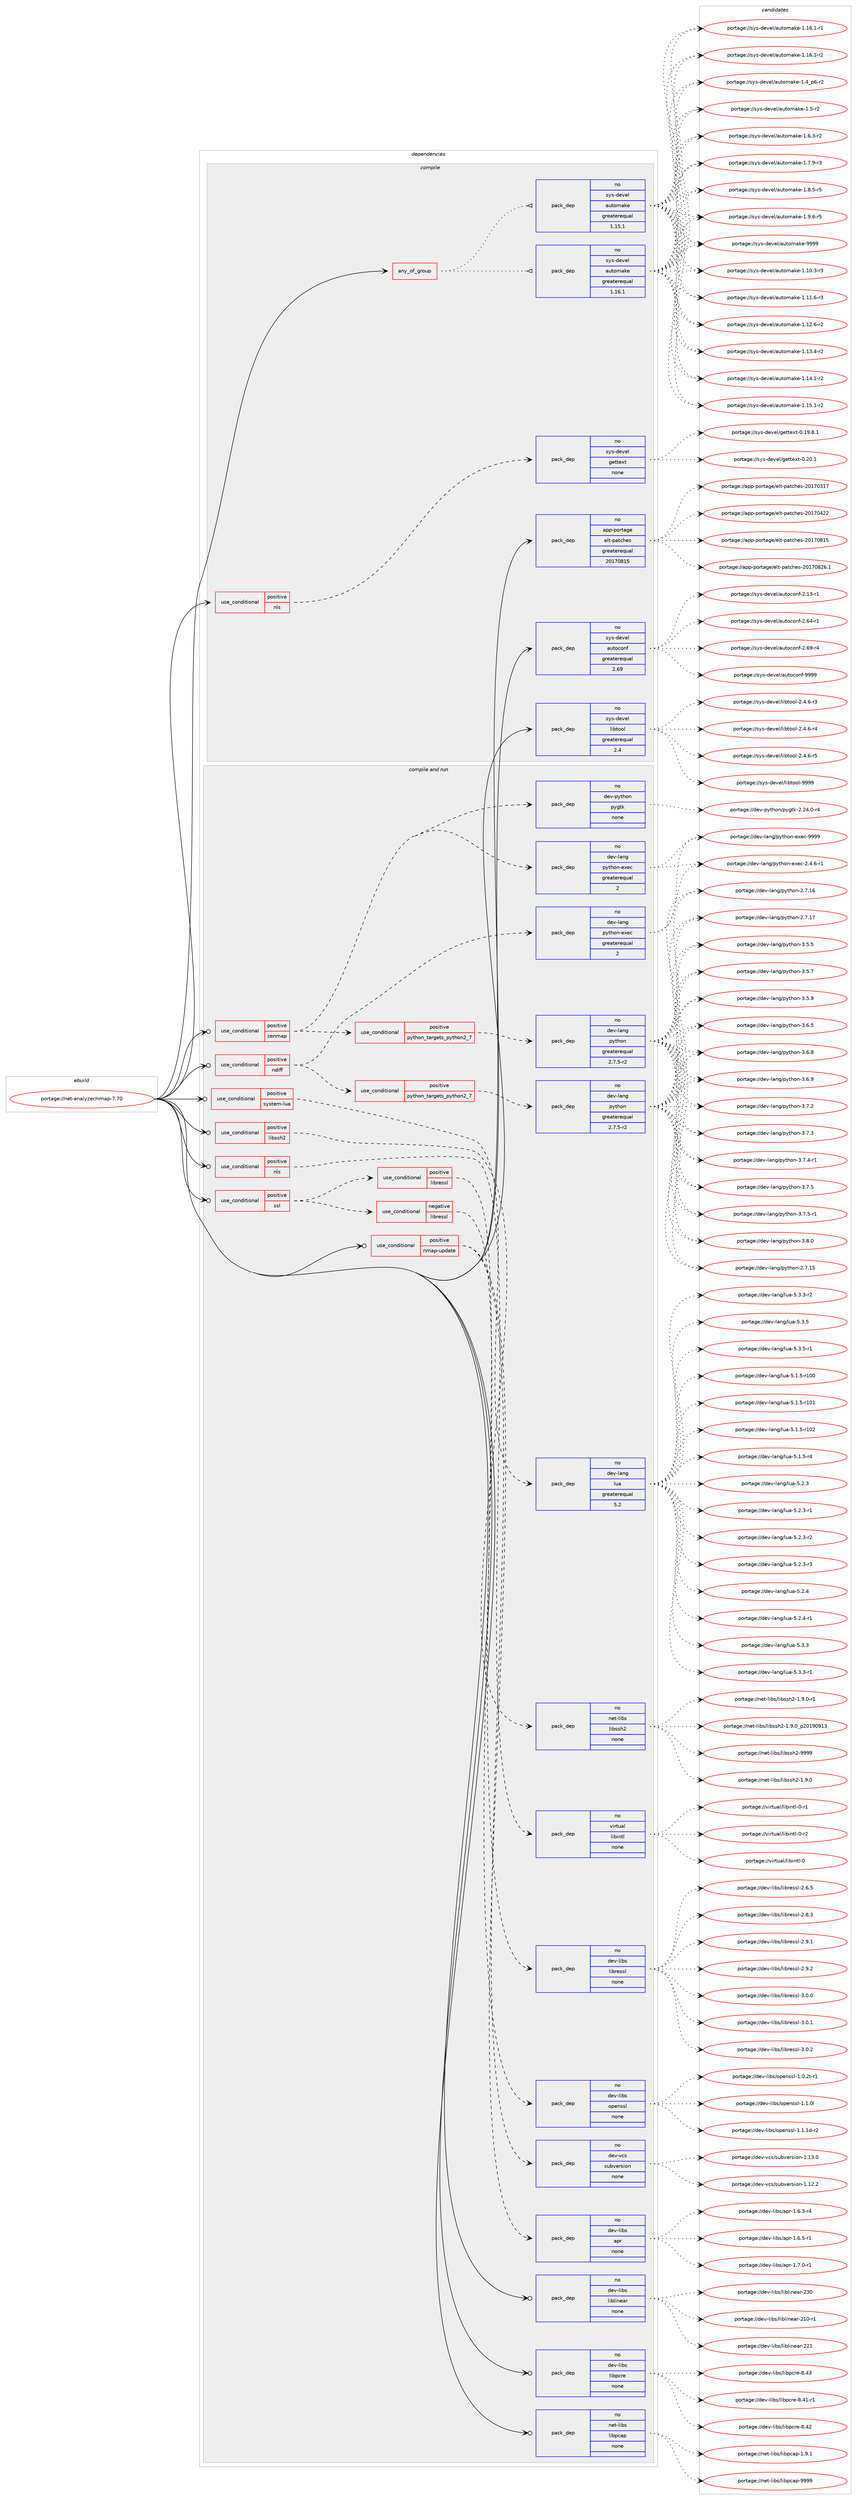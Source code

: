 digraph prolog {

# *************
# Graph options
# *************

newrank=true;
concentrate=true;
compound=true;
graph [rankdir=LR,fontname=Helvetica,fontsize=10,ranksep=1.5];#, ranksep=2.5, nodesep=0.2];
edge  [arrowhead=vee];
node  [fontname=Helvetica,fontsize=10];

# **********
# The ebuild
# **********

subgraph cluster_leftcol {
color=gray;
rank=same;
label=<<i>ebuild</i>>;
id [label="portage://net-analyzer/nmap-7.70", color=red, width=4, href="../net-analyzer/nmap-7.70.svg"];
}

# ****************
# The dependencies
# ****************

subgraph cluster_midcol {
color=gray;
label=<<i>dependencies</i>>;
subgraph cluster_compile {
fillcolor="#eeeeee";
style=filled;
label=<<i>compile</i>>;
subgraph any5574 {
dependency347693 [label=<<TABLE BORDER="0" CELLBORDER="1" CELLSPACING="0" CELLPADDING="4"><TR><TD CELLPADDING="10">any_of_group</TD></TR></TABLE>>, shape=none, color=red];subgraph pack255296 {
dependency347694 [label=<<TABLE BORDER="0" CELLBORDER="1" CELLSPACING="0" CELLPADDING="4" WIDTH="220"><TR><TD ROWSPAN="6" CELLPADDING="30">pack_dep</TD></TR><TR><TD WIDTH="110">no</TD></TR><TR><TD>sys-devel</TD></TR><TR><TD>automake</TD></TR><TR><TD>greaterequal</TD></TR><TR><TD>1.16.1</TD></TR></TABLE>>, shape=none, color=blue];
}
dependency347693:e -> dependency347694:w [weight=20,style="dotted",arrowhead="oinv"];
subgraph pack255297 {
dependency347695 [label=<<TABLE BORDER="0" CELLBORDER="1" CELLSPACING="0" CELLPADDING="4" WIDTH="220"><TR><TD ROWSPAN="6" CELLPADDING="30">pack_dep</TD></TR><TR><TD WIDTH="110">no</TD></TR><TR><TD>sys-devel</TD></TR><TR><TD>automake</TD></TR><TR><TD>greaterequal</TD></TR><TR><TD>1.15.1</TD></TR></TABLE>>, shape=none, color=blue];
}
dependency347693:e -> dependency347695:w [weight=20,style="dotted",arrowhead="oinv"];
}
id:e -> dependency347693:w [weight=20,style="solid",arrowhead="vee"];
subgraph cond86678 {
dependency347696 [label=<<TABLE BORDER="0" CELLBORDER="1" CELLSPACING="0" CELLPADDING="4"><TR><TD ROWSPAN="3" CELLPADDING="10">use_conditional</TD></TR><TR><TD>positive</TD></TR><TR><TD>nls</TD></TR></TABLE>>, shape=none, color=red];
subgraph pack255298 {
dependency347697 [label=<<TABLE BORDER="0" CELLBORDER="1" CELLSPACING="0" CELLPADDING="4" WIDTH="220"><TR><TD ROWSPAN="6" CELLPADDING="30">pack_dep</TD></TR><TR><TD WIDTH="110">no</TD></TR><TR><TD>sys-devel</TD></TR><TR><TD>gettext</TD></TR><TR><TD>none</TD></TR><TR><TD></TD></TR></TABLE>>, shape=none, color=blue];
}
dependency347696:e -> dependency347697:w [weight=20,style="dashed",arrowhead="vee"];
}
id:e -> dependency347696:w [weight=20,style="solid",arrowhead="vee"];
subgraph pack255299 {
dependency347698 [label=<<TABLE BORDER="0" CELLBORDER="1" CELLSPACING="0" CELLPADDING="4" WIDTH="220"><TR><TD ROWSPAN="6" CELLPADDING="30">pack_dep</TD></TR><TR><TD WIDTH="110">no</TD></TR><TR><TD>app-portage</TD></TR><TR><TD>elt-patches</TD></TR><TR><TD>greaterequal</TD></TR><TR><TD>20170815</TD></TR></TABLE>>, shape=none, color=blue];
}
id:e -> dependency347698:w [weight=20,style="solid",arrowhead="vee"];
subgraph pack255300 {
dependency347699 [label=<<TABLE BORDER="0" CELLBORDER="1" CELLSPACING="0" CELLPADDING="4" WIDTH="220"><TR><TD ROWSPAN="6" CELLPADDING="30">pack_dep</TD></TR><TR><TD WIDTH="110">no</TD></TR><TR><TD>sys-devel</TD></TR><TR><TD>autoconf</TD></TR><TR><TD>greaterequal</TD></TR><TR><TD>2.69</TD></TR></TABLE>>, shape=none, color=blue];
}
id:e -> dependency347699:w [weight=20,style="solid",arrowhead="vee"];
subgraph pack255301 {
dependency347700 [label=<<TABLE BORDER="0" CELLBORDER="1" CELLSPACING="0" CELLPADDING="4" WIDTH="220"><TR><TD ROWSPAN="6" CELLPADDING="30">pack_dep</TD></TR><TR><TD WIDTH="110">no</TD></TR><TR><TD>sys-devel</TD></TR><TR><TD>libtool</TD></TR><TR><TD>greaterequal</TD></TR><TR><TD>2.4</TD></TR></TABLE>>, shape=none, color=blue];
}
id:e -> dependency347700:w [weight=20,style="solid",arrowhead="vee"];
}
subgraph cluster_compileandrun {
fillcolor="#eeeeee";
style=filled;
label=<<i>compile and run</i>>;
subgraph cond86679 {
dependency347701 [label=<<TABLE BORDER="0" CELLBORDER="1" CELLSPACING="0" CELLPADDING="4"><TR><TD ROWSPAN="3" CELLPADDING="10">use_conditional</TD></TR><TR><TD>positive</TD></TR><TR><TD>libssh2</TD></TR></TABLE>>, shape=none, color=red];
subgraph pack255302 {
dependency347702 [label=<<TABLE BORDER="0" CELLBORDER="1" CELLSPACING="0" CELLPADDING="4" WIDTH="220"><TR><TD ROWSPAN="6" CELLPADDING="30">pack_dep</TD></TR><TR><TD WIDTH="110">no</TD></TR><TR><TD>net-libs</TD></TR><TR><TD>libssh2</TD></TR><TR><TD>none</TD></TR><TR><TD></TD></TR></TABLE>>, shape=none, color=blue];
}
dependency347701:e -> dependency347702:w [weight=20,style="dashed",arrowhead="vee"];
}
id:e -> dependency347701:w [weight=20,style="solid",arrowhead="odotvee"];
subgraph cond86680 {
dependency347703 [label=<<TABLE BORDER="0" CELLBORDER="1" CELLSPACING="0" CELLPADDING="4"><TR><TD ROWSPAN="3" CELLPADDING="10">use_conditional</TD></TR><TR><TD>positive</TD></TR><TR><TD>ndiff</TD></TR></TABLE>>, shape=none, color=red];
subgraph cond86681 {
dependency347704 [label=<<TABLE BORDER="0" CELLBORDER="1" CELLSPACING="0" CELLPADDING="4"><TR><TD ROWSPAN="3" CELLPADDING="10">use_conditional</TD></TR><TR><TD>positive</TD></TR><TR><TD>python_targets_python2_7</TD></TR></TABLE>>, shape=none, color=red];
subgraph pack255303 {
dependency347705 [label=<<TABLE BORDER="0" CELLBORDER="1" CELLSPACING="0" CELLPADDING="4" WIDTH="220"><TR><TD ROWSPAN="6" CELLPADDING="30">pack_dep</TD></TR><TR><TD WIDTH="110">no</TD></TR><TR><TD>dev-lang</TD></TR><TR><TD>python</TD></TR><TR><TD>greaterequal</TD></TR><TR><TD>2.7.5-r2</TD></TR></TABLE>>, shape=none, color=blue];
}
dependency347704:e -> dependency347705:w [weight=20,style="dashed",arrowhead="vee"];
}
dependency347703:e -> dependency347704:w [weight=20,style="dashed",arrowhead="vee"];
subgraph pack255304 {
dependency347706 [label=<<TABLE BORDER="0" CELLBORDER="1" CELLSPACING="0" CELLPADDING="4" WIDTH="220"><TR><TD ROWSPAN="6" CELLPADDING="30">pack_dep</TD></TR><TR><TD WIDTH="110">no</TD></TR><TR><TD>dev-lang</TD></TR><TR><TD>python-exec</TD></TR><TR><TD>greaterequal</TD></TR><TR><TD>2</TD></TR></TABLE>>, shape=none, color=blue];
}
dependency347703:e -> dependency347706:w [weight=20,style="dashed",arrowhead="vee"];
}
id:e -> dependency347703:w [weight=20,style="solid",arrowhead="odotvee"];
subgraph cond86682 {
dependency347707 [label=<<TABLE BORDER="0" CELLBORDER="1" CELLSPACING="0" CELLPADDING="4"><TR><TD ROWSPAN="3" CELLPADDING="10">use_conditional</TD></TR><TR><TD>positive</TD></TR><TR><TD>nls</TD></TR></TABLE>>, shape=none, color=red];
subgraph pack255305 {
dependency347708 [label=<<TABLE BORDER="0" CELLBORDER="1" CELLSPACING="0" CELLPADDING="4" WIDTH="220"><TR><TD ROWSPAN="6" CELLPADDING="30">pack_dep</TD></TR><TR><TD WIDTH="110">no</TD></TR><TR><TD>virtual</TD></TR><TR><TD>libintl</TD></TR><TR><TD>none</TD></TR><TR><TD></TD></TR></TABLE>>, shape=none, color=blue];
}
dependency347707:e -> dependency347708:w [weight=20,style="dashed",arrowhead="vee"];
}
id:e -> dependency347707:w [weight=20,style="solid",arrowhead="odotvee"];
subgraph cond86683 {
dependency347709 [label=<<TABLE BORDER="0" CELLBORDER="1" CELLSPACING="0" CELLPADDING="4"><TR><TD ROWSPAN="3" CELLPADDING="10">use_conditional</TD></TR><TR><TD>positive</TD></TR><TR><TD>nmap-update</TD></TR></TABLE>>, shape=none, color=red];
subgraph pack255306 {
dependency347710 [label=<<TABLE BORDER="0" CELLBORDER="1" CELLSPACING="0" CELLPADDING="4" WIDTH="220"><TR><TD ROWSPAN="6" CELLPADDING="30">pack_dep</TD></TR><TR><TD WIDTH="110">no</TD></TR><TR><TD>dev-libs</TD></TR><TR><TD>apr</TD></TR><TR><TD>none</TD></TR><TR><TD></TD></TR></TABLE>>, shape=none, color=blue];
}
dependency347709:e -> dependency347710:w [weight=20,style="dashed",arrowhead="vee"];
subgraph pack255307 {
dependency347711 [label=<<TABLE BORDER="0" CELLBORDER="1" CELLSPACING="0" CELLPADDING="4" WIDTH="220"><TR><TD ROWSPAN="6" CELLPADDING="30">pack_dep</TD></TR><TR><TD WIDTH="110">no</TD></TR><TR><TD>dev-vcs</TD></TR><TR><TD>subversion</TD></TR><TR><TD>none</TD></TR><TR><TD></TD></TR></TABLE>>, shape=none, color=blue];
}
dependency347709:e -> dependency347711:w [weight=20,style="dashed",arrowhead="vee"];
}
id:e -> dependency347709:w [weight=20,style="solid",arrowhead="odotvee"];
subgraph cond86684 {
dependency347712 [label=<<TABLE BORDER="0" CELLBORDER="1" CELLSPACING="0" CELLPADDING="4"><TR><TD ROWSPAN="3" CELLPADDING="10">use_conditional</TD></TR><TR><TD>positive</TD></TR><TR><TD>ssl</TD></TR></TABLE>>, shape=none, color=red];
subgraph cond86685 {
dependency347713 [label=<<TABLE BORDER="0" CELLBORDER="1" CELLSPACING="0" CELLPADDING="4"><TR><TD ROWSPAN="3" CELLPADDING="10">use_conditional</TD></TR><TR><TD>negative</TD></TR><TR><TD>libressl</TD></TR></TABLE>>, shape=none, color=red];
subgraph pack255308 {
dependency347714 [label=<<TABLE BORDER="0" CELLBORDER="1" CELLSPACING="0" CELLPADDING="4" WIDTH="220"><TR><TD ROWSPAN="6" CELLPADDING="30">pack_dep</TD></TR><TR><TD WIDTH="110">no</TD></TR><TR><TD>dev-libs</TD></TR><TR><TD>openssl</TD></TR><TR><TD>none</TD></TR><TR><TD></TD></TR></TABLE>>, shape=none, color=blue];
}
dependency347713:e -> dependency347714:w [weight=20,style="dashed",arrowhead="vee"];
}
dependency347712:e -> dependency347713:w [weight=20,style="dashed",arrowhead="vee"];
subgraph cond86686 {
dependency347715 [label=<<TABLE BORDER="0" CELLBORDER="1" CELLSPACING="0" CELLPADDING="4"><TR><TD ROWSPAN="3" CELLPADDING="10">use_conditional</TD></TR><TR><TD>positive</TD></TR><TR><TD>libressl</TD></TR></TABLE>>, shape=none, color=red];
subgraph pack255309 {
dependency347716 [label=<<TABLE BORDER="0" CELLBORDER="1" CELLSPACING="0" CELLPADDING="4" WIDTH="220"><TR><TD ROWSPAN="6" CELLPADDING="30">pack_dep</TD></TR><TR><TD WIDTH="110">no</TD></TR><TR><TD>dev-libs</TD></TR><TR><TD>libressl</TD></TR><TR><TD>none</TD></TR><TR><TD></TD></TR></TABLE>>, shape=none, color=blue];
}
dependency347715:e -> dependency347716:w [weight=20,style="dashed",arrowhead="vee"];
}
dependency347712:e -> dependency347715:w [weight=20,style="dashed",arrowhead="vee"];
}
id:e -> dependency347712:w [weight=20,style="solid",arrowhead="odotvee"];
subgraph cond86687 {
dependency347717 [label=<<TABLE BORDER="0" CELLBORDER="1" CELLSPACING="0" CELLPADDING="4"><TR><TD ROWSPAN="3" CELLPADDING="10">use_conditional</TD></TR><TR><TD>positive</TD></TR><TR><TD>system-lua</TD></TR></TABLE>>, shape=none, color=red];
subgraph pack255310 {
dependency347718 [label=<<TABLE BORDER="0" CELLBORDER="1" CELLSPACING="0" CELLPADDING="4" WIDTH="220"><TR><TD ROWSPAN="6" CELLPADDING="30">pack_dep</TD></TR><TR><TD WIDTH="110">no</TD></TR><TR><TD>dev-lang</TD></TR><TR><TD>lua</TD></TR><TR><TD>greaterequal</TD></TR><TR><TD>5.2</TD></TR></TABLE>>, shape=none, color=blue];
}
dependency347717:e -> dependency347718:w [weight=20,style="dashed",arrowhead="vee"];
}
id:e -> dependency347717:w [weight=20,style="solid",arrowhead="odotvee"];
subgraph cond86688 {
dependency347719 [label=<<TABLE BORDER="0" CELLBORDER="1" CELLSPACING="0" CELLPADDING="4"><TR><TD ROWSPAN="3" CELLPADDING="10">use_conditional</TD></TR><TR><TD>positive</TD></TR><TR><TD>zenmap</TD></TR></TABLE>>, shape=none, color=red];
subgraph pack255311 {
dependency347720 [label=<<TABLE BORDER="0" CELLBORDER="1" CELLSPACING="0" CELLPADDING="4" WIDTH="220"><TR><TD ROWSPAN="6" CELLPADDING="30">pack_dep</TD></TR><TR><TD WIDTH="110">no</TD></TR><TR><TD>dev-python</TD></TR><TR><TD>pygtk</TD></TR><TR><TD>none</TD></TR><TR><TD></TD></TR></TABLE>>, shape=none, color=blue];
}
dependency347719:e -> dependency347720:w [weight=20,style="dashed",arrowhead="vee"];
subgraph cond86689 {
dependency347721 [label=<<TABLE BORDER="0" CELLBORDER="1" CELLSPACING="0" CELLPADDING="4"><TR><TD ROWSPAN="3" CELLPADDING="10">use_conditional</TD></TR><TR><TD>positive</TD></TR><TR><TD>python_targets_python2_7</TD></TR></TABLE>>, shape=none, color=red];
subgraph pack255312 {
dependency347722 [label=<<TABLE BORDER="0" CELLBORDER="1" CELLSPACING="0" CELLPADDING="4" WIDTH="220"><TR><TD ROWSPAN="6" CELLPADDING="30">pack_dep</TD></TR><TR><TD WIDTH="110">no</TD></TR><TR><TD>dev-lang</TD></TR><TR><TD>python</TD></TR><TR><TD>greaterequal</TD></TR><TR><TD>2.7.5-r2</TD></TR></TABLE>>, shape=none, color=blue];
}
dependency347721:e -> dependency347722:w [weight=20,style="dashed",arrowhead="vee"];
}
dependency347719:e -> dependency347721:w [weight=20,style="dashed",arrowhead="vee"];
subgraph pack255313 {
dependency347723 [label=<<TABLE BORDER="0" CELLBORDER="1" CELLSPACING="0" CELLPADDING="4" WIDTH="220"><TR><TD ROWSPAN="6" CELLPADDING="30">pack_dep</TD></TR><TR><TD WIDTH="110">no</TD></TR><TR><TD>dev-lang</TD></TR><TR><TD>python-exec</TD></TR><TR><TD>greaterequal</TD></TR><TR><TD>2</TD></TR></TABLE>>, shape=none, color=blue];
}
dependency347719:e -> dependency347723:w [weight=20,style="dashed",arrowhead="vee"];
}
id:e -> dependency347719:w [weight=20,style="solid",arrowhead="odotvee"];
subgraph pack255314 {
dependency347724 [label=<<TABLE BORDER="0" CELLBORDER="1" CELLSPACING="0" CELLPADDING="4" WIDTH="220"><TR><TD ROWSPAN="6" CELLPADDING="30">pack_dep</TD></TR><TR><TD WIDTH="110">no</TD></TR><TR><TD>dev-libs</TD></TR><TR><TD>liblinear</TD></TR><TR><TD>none</TD></TR><TR><TD></TD></TR></TABLE>>, shape=none, color=blue];
}
id:e -> dependency347724:w [weight=20,style="solid",arrowhead="odotvee"];
subgraph pack255315 {
dependency347725 [label=<<TABLE BORDER="0" CELLBORDER="1" CELLSPACING="0" CELLPADDING="4" WIDTH="220"><TR><TD ROWSPAN="6" CELLPADDING="30">pack_dep</TD></TR><TR><TD WIDTH="110">no</TD></TR><TR><TD>dev-libs</TD></TR><TR><TD>libpcre</TD></TR><TR><TD>none</TD></TR><TR><TD></TD></TR></TABLE>>, shape=none, color=blue];
}
id:e -> dependency347725:w [weight=20,style="solid",arrowhead="odotvee"];
subgraph pack255316 {
dependency347726 [label=<<TABLE BORDER="0" CELLBORDER="1" CELLSPACING="0" CELLPADDING="4" WIDTH="220"><TR><TD ROWSPAN="6" CELLPADDING="30">pack_dep</TD></TR><TR><TD WIDTH="110">no</TD></TR><TR><TD>net-libs</TD></TR><TR><TD>libpcap</TD></TR><TR><TD>none</TD></TR><TR><TD></TD></TR></TABLE>>, shape=none, color=blue];
}
id:e -> dependency347726:w [weight=20,style="solid",arrowhead="odotvee"];
}
subgraph cluster_run {
fillcolor="#eeeeee";
style=filled;
label=<<i>run</i>>;
}
}

# **************
# The candidates
# **************

subgraph cluster_choices {
rank=same;
color=gray;
label=<<i>candidates</i>>;

subgraph choice255296 {
color=black;
nodesep=1;
choiceportage11512111545100101118101108479711711611110997107101454946494846514511451 [label="portage://sys-devel/automake-1.10.3-r3", color=red, width=4,href="../sys-devel/automake-1.10.3-r3.svg"];
choiceportage11512111545100101118101108479711711611110997107101454946494946544511451 [label="portage://sys-devel/automake-1.11.6-r3", color=red, width=4,href="../sys-devel/automake-1.11.6-r3.svg"];
choiceportage11512111545100101118101108479711711611110997107101454946495046544511450 [label="portage://sys-devel/automake-1.12.6-r2", color=red, width=4,href="../sys-devel/automake-1.12.6-r2.svg"];
choiceportage11512111545100101118101108479711711611110997107101454946495146524511450 [label="portage://sys-devel/automake-1.13.4-r2", color=red, width=4,href="../sys-devel/automake-1.13.4-r2.svg"];
choiceportage11512111545100101118101108479711711611110997107101454946495246494511450 [label="portage://sys-devel/automake-1.14.1-r2", color=red, width=4,href="../sys-devel/automake-1.14.1-r2.svg"];
choiceportage11512111545100101118101108479711711611110997107101454946495346494511450 [label="portage://sys-devel/automake-1.15.1-r2", color=red, width=4,href="../sys-devel/automake-1.15.1-r2.svg"];
choiceportage11512111545100101118101108479711711611110997107101454946495446494511449 [label="portage://sys-devel/automake-1.16.1-r1", color=red, width=4,href="../sys-devel/automake-1.16.1-r1.svg"];
choiceportage11512111545100101118101108479711711611110997107101454946495446494511450 [label="portage://sys-devel/automake-1.16.1-r2", color=red, width=4,href="../sys-devel/automake-1.16.1-r2.svg"];
choiceportage115121115451001011181011084797117116111109971071014549465295112544511450 [label="portage://sys-devel/automake-1.4_p6-r2", color=red, width=4,href="../sys-devel/automake-1.4_p6-r2.svg"];
choiceportage11512111545100101118101108479711711611110997107101454946534511450 [label="portage://sys-devel/automake-1.5-r2", color=red, width=4,href="../sys-devel/automake-1.5-r2.svg"];
choiceportage115121115451001011181011084797117116111109971071014549465446514511450 [label="portage://sys-devel/automake-1.6.3-r2", color=red, width=4,href="../sys-devel/automake-1.6.3-r2.svg"];
choiceportage115121115451001011181011084797117116111109971071014549465546574511451 [label="portage://sys-devel/automake-1.7.9-r3", color=red, width=4,href="../sys-devel/automake-1.7.9-r3.svg"];
choiceportage115121115451001011181011084797117116111109971071014549465646534511453 [label="portage://sys-devel/automake-1.8.5-r5", color=red, width=4,href="../sys-devel/automake-1.8.5-r5.svg"];
choiceportage115121115451001011181011084797117116111109971071014549465746544511453 [label="portage://sys-devel/automake-1.9.6-r5", color=red, width=4,href="../sys-devel/automake-1.9.6-r5.svg"];
choiceportage115121115451001011181011084797117116111109971071014557575757 [label="portage://sys-devel/automake-9999", color=red, width=4,href="../sys-devel/automake-9999.svg"];
dependency347694:e -> choiceportage11512111545100101118101108479711711611110997107101454946494846514511451:w [style=dotted,weight="100"];
dependency347694:e -> choiceportage11512111545100101118101108479711711611110997107101454946494946544511451:w [style=dotted,weight="100"];
dependency347694:e -> choiceportage11512111545100101118101108479711711611110997107101454946495046544511450:w [style=dotted,weight="100"];
dependency347694:e -> choiceportage11512111545100101118101108479711711611110997107101454946495146524511450:w [style=dotted,weight="100"];
dependency347694:e -> choiceportage11512111545100101118101108479711711611110997107101454946495246494511450:w [style=dotted,weight="100"];
dependency347694:e -> choiceportage11512111545100101118101108479711711611110997107101454946495346494511450:w [style=dotted,weight="100"];
dependency347694:e -> choiceportage11512111545100101118101108479711711611110997107101454946495446494511449:w [style=dotted,weight="100"];
dependency347694:e -> choiceportage11512111545100101118101108479711711611110997107101454946495446494511450:w [style=dotted,weight="100"];
dependency347694:e -> choiceportage115121115451001011181011084797117116111109971071014549465295112544511450:w [style=dotted,weight="100"];
dependency347694:e -> choiceportage11512111545100101118101108479711711611110997107101454946534511450:w [style=dotted,weight="100"];
dependency347694:e -> choiceportage115121115451001011181011084797117116111109971071014549465446514511450:w [style=dotted,weight="100"];
dependency347694:e -> choiceportage115121115451001011181011084797117116111109971071014549465546574511451:w [style=dotted,weight="100"];
dependency347694:e -> choiceportage115121115451001011181011084797117116111109971071014549465646534511453:w [style=dotted,weight="100"];
dependency347694:e -> choiceportage115121115451001011181011084797117116111109971071014549465746544511453:w [style=dotted,weight="100"];
dependency347694:e -> choiceportage115121115451001011181011084797117116111109971071014557575757:w [style=dotted,weight="100"];
}
subgraph choice255297 {
color=black;
nodesep=1;
choiceportage11512111545100101118101108479711711611110997107101454946494846514511451 [label="portage://sys-devel/automake-1.10.3-r3", color=red, width=4,href="../sys-devel/automake-1.10.3-r3.svg"];
choiceportage11512111545100101118101108479711711611110997107101454946494946544511451 [label="portage://sys-devel/automake-1.11.6-r3", color=red, width=4,href="../sys-devel/automake-1.11.6-r3.svg"];
choiceportage11512111545100101118101108479711711611110997107101454946495046544511450 [label="portage://sys-devel/automake-1.12.6-r2", color=red, width=4,href="../sys-devel/automake-1.12.6-r2.svg"];
choiceportage11512111545100101118101108479711711611110997107101454946495146524511450 [label="portage://sys-devel/automake-1.13.4-r2", color=red, width=4,href="../sys-devel/automake-1.13.4-r2.svg"];
choiceportage11512111545100101118101108479711711611110997107101454946495246494511450 [label="portage://sys-devel/automake-1.14.1-r2", color=red, width=4,href="../sys-devel/automake-1.14.1-r2.svg"];
choiceportage11512111545100101118101108479711711611110997107101454946495346494511450 [label="portage://sys-devel/automake-1.15.1-r2", color=red, width=4,href="../sys-devel/automake-1.15.1-r2.svg"];
choiceportage11512111545100101118101108479711711611110997107101454946495446494511449 [label="portage://sys-devel/automake-1.16.1-r1", color=red, width=4,href="../sys-devel/automake-1.16.1-r1.svg"];
choiceportage11512111545100101118101108479711711611110997107101454946495446494511450 [label="portage://sys-devel/automake-1.16.1-r2", color=red, width=4,href="../sys-devel/automake-1.16.1-r2.svg"];
choiceportage115121115451001011181011084797117116111109971071014549465295112544511450 [label="portage://sys-devel/automake-1.4_p6-r2", color=red, width=4,href="../sys-devel/automake-1.4_p6-r2.svg"];
choiceportage11512111545100101118101108479711711611110997107101454946534511450 [label="portage://sys-devel/automake-1.5-r2", color=red, width=4,href="../sys-devel/automake-1.5-r2.svg"];
choiceportage115121115451001011181011084797117116111109971071014549465446514511450 [label="portage://sys-devel/automake-1.6.3-r2", color=red, width=4,href="../sys-devel/automake-1.6.3-r2.svg"];
choiceportage115121115451001011181011084797117116111109971071014549465546574511451 [label="portage://sys-devel/automake-1.7.9-r3", color=red, width=4,href="../sys-devel/automake-1.7.9-r3.svg"];
choiceportage115121115451001011181011084797117116111109971071014549465646534511453 [label="portage://sys-devel/automake-1.8.5-r5", color=red, width=4,href="../sys-devel/automake-1.8.5-r5.svg"];
choiceportage115121115451001011181011084797117116111109971071014549465746544511453 [label="portage://sys-devel/automake-1.9.6-r5", color=red, width=4,href="../sys-devel/automake-1.9.6-r5.svg"];
choiceportage115121115451001011181011084797117116111109971071014557575757 [label="portage://sys-devel/automake-9999", color=red, width=4,href="../sys-devel/automake-9999.svg"];
dependency347695:e -> choiceportage11512111545100101118101108479711711611110997107101454946494846514511451:w [style=dotted,weight="100"];
dependency347695:e -> choiceportage11512111545100101118101108479711711611110997107101454946494946544511451:w [style=dotted,weight="100"];
dependency347695:e -> choiceportage11512111545100101118101108479711711611110997107101454946495046544511450:w [style=dotted,weight="100"];
dependency347695:e -> choiceportage11512111545100101118101108479711711611110997107101454946495146524511450:w [style=dotted,weight="100"];
dependency347695:e -> choiceportage11512111545100101118101108479711711611110997107101454946495246494511450:w [style=dotted,weight="100"];
dependency347695:e -> choiceportage11512111545100101118101108479711711611110997107101454946495346494511450:w [style=dotted,weight="100"];
dependency347695:e -> choiceportage11512111545100101118101108479711711611110997107101454946495446494511449:w [style=dotted,weight="100"];
dependency347695:e -> choiceportage11512111545100101118101108479711711611110997107101454946495446494511450:w [style=dotted,weight="100"];
dependency347695:e -> choiceportage115121115451001011181011084797117116111109971071014549465295112544511450:w [style=dotted,weight="100"];
dependency347695:e -> choiceportage11512111545100101118101108479711711611110997107101454946534511450:w [style=dotted,weight="100"];
dependency347695:e -> choiceportage115121115451001011181011084797117116111109971071014549465446514511450:w [style=dotted,weight="100"];
dependency347695:e -> choiceportage115121115451001011181011084797117116111109971071014549465546574511451:w [style=dotted,weight="100"];
dependency347695:e -> choiceportage115121115451001011181011084797117116111109971071014549465646534511453:w [style=dotted,weight="100"];
dependency347695:e -> choiceportage115121115451001011181011084797117116111109971071014549465746544511453:w [style=dotted,weight="100"];
dependency347695:e -> choiceportage115121115451001011181011084797117116111109971071014557575757:w [style=dotted,weight="100"];
}
subgraph choice255298 {
color=black;
nodesep=1;
choiceportage1151211154510010111810110847103101116116101120116454846495746564649 [label="portage://sys-devel/gettext-0.19.8.1", color=red, width=4,href="../sys-devel/gettext-0.19.8.1.svg"];
choiceportage115121115451001011181011084710310111611610112011645484650484649 [label="portage://sys-devel/gettext-0.20.1", color=red, width=4,href="../sys-devel/gettext-0.20.1.svg"];
dependency347697:e -> choiceportage1151211154510010111810110847103101116116101120116454846495746564649:w [style=dotted,weight="100"];
dependency347697:e -> choiceportage115121115451001011181011084710310111611610112011645484650484649:w [style=dotted,weight="100"];
}
subgraph choice255299 {
color=black;
nodesep=1;
choiceportage97112112451121111141169710310147101108116451129711699104101115455048495548514955 [label="portage://app-portage/elt-patches-20170317", color=red, width=4,href="../app-portage/elt-patches-20170317.svg"];
choiceportage97112112451121111141169710310147101108116451129711699104101115455048495548525050 [label="portage://app-portage/elt-patches-20170422", color=red, width=4,href="../app-portage/elt-patches-20170422.svg"];
choiceportage97112112451121111141169710310147101108116451129711699104101115455048495548564953 [label="portage://app-portage/elt-patches-20170815", color=red, width=4,href="../app-portage/elt-patches-20170815.svg"];
choiceportage971121124511211111411697103101471011081164511297116991041011154550484955485650544649 [label="portage://app-portage/elt-patches-20170826.1", color=red, width=4,href="../app-portage/elt-patches-20170826.1.svg"];
dependency347698:e -> choiceportage97112112451121111141169710310147101108116451129711699104101115455048495548514955:w [style=dotted,weight="100"];
dependency347698:e -> choiceportage97112112451121111141169710310147101108116451129711699104101115455048495548525050:w [style=dotted,weight="100"];
dependency347698:e -> choiceportage97112112451121111141169710310147101108116451129711699104101115455048495548564953:w [style=dotted,weight="100"];
dependency347698:e -> choiceportage971121124511211111411697103101471011081164511297116991041011154550484955485650544649:w [style=dotted,weight="100"];
}
subgraph choice255300 {
color=black;
nodesep=1;
choiceportage1151211154510010111810110847971171161119911111010245504649514511449 [label="portage://sys-devel/autoconf-2.13-r1", color=red, width=4,href="../sys-devel/autoconf-2.13-r1.svg"];
choiceportage1151211154510010111810110847971171161119911111010245504654524511449 [label="portage://sys-devel/autoconf-2.64-r1", color=red, width=4,href="../sys-devel/autoconf-2.64-r1.svg"];
choiceportage1151211154510010111810110847971171161119911111010245504654574511452 [label="portage://sys-devel/autoconf-2.69-r4", color=red, width=4,href="../sys-devel/autoconf-2.69-r4.svg"];
choiceportage115121115451001011181011084797117116111991111101024557575757 [label="portage://sys-devel/autoconf-9999", color=red, width=4,href="../sys-devel/autoconf-9999.svg"];
dependency347699:e -> choiceportage1151211154510010111810110847971171161119911111010245504649514511449:w [style=dotted,weight="100"];
dependency347699:e -> choiceportage1151211154510010111810110847971171161119911111010245504654524511449:w [style=dotted,weight="100"];
dependency347699:e -> choiceportage1151211154510010111810110847971171161119911111010245504654574511452:w [style=dotted,weight="100"];
dependency347699:e -> choiceportage115121115451001011181011084797117116111991111101024557575757:w [style=dotted,weight="100"];
}
subgraph choice255301 {
color=black;
nodesep=1;
choiceportage1151211154510010111810110847108105981161111111084550465246544511451 [label="portage://sys-devel/libtool-2.4.6-r3", color=red, width=4,href="../sys-devel/libtool-2.4.6-r3.svg"];
choiceportage1151211154510010111810110847108105981161111111084550465246544511452 [label="portage://sys-devel/libtool-2.4.6-r4", color=red, width=4,href="../sys-devel/libtool-2.4.6-r4.svg"];
choiceportage1151211154510010111810110847108105981161111111084550465246544511453 [label="portage://sys-devel/libtool-2.4.6-r5", color=red, width=4,href="../sys-devel/libtool-2.4.6-r5.svg"];
choiceportage1151211154510010111810110847108105981161111111084557575757 [label="portage://sys-devel/libtool-9999", color=red, width=4,href="../sys-devel/libtool-9999.svg"];
dependency347700:e -> choiceportage1151211154510010111810110847108105981161111111084550465246544511451:w [style=dotted,weight="100"];
dependency347700:e -> choiceportage1151211154510010111810110847108105981161111111084550465246544511452:w [style=dotted,weight="100"];
dependency347700:e -> choiceportage1151211154510010111810110847108105981161111111084550465246544511453:w [style=dotted,weight="100"];
dependency347700:e -> choiceportage1151211154510010111810110847108105981161111111084557575757:w [style=dotted,weight="100"];
}
subgraph choice255302 {
color=black;
nodesep=1;
choiceportage1101011164510810598115471081059811511510450454946574648 [label="portage://net-libs/libssh2-1.9.0", color=red, width=4,href="../net-libs/libssh2-1.9.0.svg"];
choiceportage11010111645108105981154710810598115115104504549465746484511449 [label="portage://net-libs/libssh2-1.9.0-r1", color=red, width=4,href="../net-libs/libssh2-1.9.0-r1.svg"];
choiceportage1101011164510810598115471081059811511510450454946574648951125048495748574951 [label="portage://net-libs/libssh2-1.9.0_p20190913", color=red, width=4,href="../net-libs/libssh2-1.9.0_p20190913.svg"];
choiceportage11010111645108105981154710810598115115104504557575757 [label="portage://net-libs/libssh2-9999", color=red, width=4,href="../net-libs/libssh2-9999.svg"];
dependency347702:e -> choiceportage1101011164510810598115471081059811511510450454946574648:w [style=dotted,weight="100"];
dependency347702:e -> choiceportage11010111645108105981154710810598115115104504549465746484511449:w [style=dotted,weight="100"];
dependency347702:e -> choiceportage1101011164510810598115471081059811511510450454946574648951125048495748574951:w [style=dotted,weight="100"];
dependency347702:e -> choiceportage11010111645108105981154710810598115115104504557575757:w [style=dotted,weight="100"];
}
subgraph choice255303 {
color=black;
nodesep=1;
choiceportage10010111845108971101034711212111610411111045504655464953 [label="portage://dev-lang/python-2.7.15", color=red, width=4,href="../dev-lang/python-2.7.15.svg"];
choiceportage10010111845108971101034711212111610411111045504655464954 [label="portage://dev-lang/python-2.7.16", color=red, width=4,href="../dev-lang/python-2.7.16.svg"];
choiceportage10010111845108971101034711212111610411111045504655464955 [label="portage://dev-lang/python-2.7.17", color=red, width=4,href="../dev-lang/python-2.7.17.svg"];
choiceportage100101118451089711010347112121116104111110455146534653 [label="portage://dev-lang/python-3.5.5", color=red, width=4,href="../dev-lang/python-3.5.5.svg"];
choiceportage100101118451089711010347112121116104111110455146534655 [label="portage://dev-lang/python-3.5.7", color=red, width=4,href="../dev-lang/python-3.5.7.svg"];
choiceportage100101118451089711010347112121116104111110455146534657 [label="portage://dev-lang/python-3.5.9", color=red, width=4,href="../dev-lang/python-3.5.9.svg"];
choiceportage100101118451089711010347112121116104111110455146544653 [label="portage://dev-lang/python-3.6.5", color=red, width=4,href="../dev-lang/python-3.6.5.svg"];
choiceportage100101118451089711010347112121116104111110455146544656 [label="portage://dev-lang/python-3.6.8", color=red, width=4,href="../dev-lang/python-3.6.8.svg"];
choiceportage100101118451089711010347112121116104111110455146544657 [label="portage://dev-lang/python-3.6.9", color=red, width=4,href="../dev-lang/python-3.6.9.svg"];
choiceportage100101118451089711010347112121116104111110455146554650 [label="portage://dev-lang/python-3.7.2", color=red, width=4,href="../dev-lang/python-3.7.2.svg"];
choiceportage100101118451089711010347112121116104111110455146554651 [label="portage://dev-lang/python-3.7.3", color=red, width=4,href="../dev-lang/python-3.7.3.svg"];
choiceportage1001011184510897110103471121211161041111104551465546524511449 [label="portage://dev-lang/python-3.7.4-r1", color=red, width=4,href="../dev-lang/python-3.7.4-r1.svg"];
choiceportage100101118451089711010347112121116104111110455146554653 [label="portage://dev-lang/python-3.7.5", color=red, width=4,href="../dev-lang/python-3.7.5.svg"];
choiceportage1001011184510897110103471121211161041111104551465546534511449 [label="portage://dev-lang/python-3.7.5-r1", color=red, width=4,href="../dev-lang/python-3.7.5-r1.svg"];
choiceportage100101118451089711010347112121116104111110455146564648 [label="portage://dev-lang/python-3.8.0", color=red, width=4,href="../dev-lang/python-3.8.0.svg"];
dependency347705:e -> choiceportage10010111845108971101034711212111610411111045504655464953:w [style=dotted,weight="100"];
dependency347705:e -> choiceportage10010111845108971101034711212111610411111045504655464954:w [style=dotted,weight="100"];
dependency347705:e -> choiceportage10010111845108971101034711212111610411111045504655464955:w [style=dotted,weight="100"];
dependency347705:e -> choiceportage100101118451089711010347112121116104111110455146534653:w [style=dotted,weight="100"];
dependency347705:e -> choiceportage100101118451089711010347112121116104111110455146534655:w [style=dotted,weight="100"];
dependency347705:e -> choiceportage100101118451089711010347112121116104111110455146534657:w [style=dotted,weight="100"];
dependency347705:e -> choiceportage100101118451089711010347112121116104111110455146544653:w [style=dotted,weight="100"];
dependency347705:e -> choiceportage100101118451089711010347112121116104111110455146544656:w [style=dotted,weight="100"];
dependency347705:e -> choiceportage100101118451089711010347112121116104111110455146544657:w [style=dotted,weight="100"];
dependency347705:e -> choiceportage100101118451089711010347112121116104111110455146554650:w [style=dotted,weight="100"];
dependency347705:e -> choiceportage100101118451089711010347112121116104111110455146554651:w [style=dotted,weight="100"];
dependency347705:e -> choiceportage1001011184510897110103471121211161041111104551465546524511449:w [style=dotted,weight="100"];
dependency347705:e -> choiceportage100101118451089711010347112121116104111110455146554653:w [style=dotted,weight="100"];
dependency347705:e -> choiceportage1001011184510897110103471121211161041111104551465546534511449:w [style=dotted,weight="100"];
dependency347705:e -> choiceportage100101118451089711010347112121116104111110455146564648:w [style=dotted,weight="100"];
}
subgraph choice255304 {
color=black;
nodesep=1;
choiceportage10010111845108971101034711212111610411111045101120101994550465246544511449 [label="portage://dev-lang/python-exec-2.4.6-r1", color=red, width=4,href="../dev-lang/python-exec-2.4.6-r1.svg"];
choiceportage10010111845108971101034711212111610411111045101120101994557575757 [label="portage://dev-lang/python-exec-9999", color=red, width=4,href="../dev-lang/python-exec-9999.svg"];
dependency347706:e -> choiceportage10010111845108971101034711212111610411111045101120101994550465246544511449:w [style=dotted,weight="100"];
dependency347706:e -> choiceportage10010111845108971101034711212111610411111045101120101994557575757:w [style=dotted,weight="100"];
}
subgraph choice255305 {
color=black;
nodesep=1;
choiceportage1181051141161179710847108105981051101161084548 [label="portage://virtual/libintl-0", color=red, width=4,href="../virtual/libintl-0.svg"];
choiceportage11810511411611797108471081059810511011610845484511449 [label="portage://virtual/libintl-0-r1", color=red, width=4,href="../virtual/libintl-0-r1.svg"];
choiceportage11810511411611797108471081059810511011610845484511450 [label="portage://virtual/libintl-0-r2", color=red, width=4,href="../virtual/libintl-0-r2.svg"];
dependency347708:e -> choiceportage1181051141161179710847108105981051101161084548:w [style=dotted,weight="100"];
dependency347708:e -> choiceportage11810511411611797108471081059810511011610845484511449:w [style=dotted,weight="100"];
dependency347708:e -> choiceportage11810511411611797108471081059810511011610845484511450:w [style=dotted,weight="100"];
}
subgraph choice255306 {
color=black;
nodesep=1;
choiceportage100101118451081059811547971121144549465446514511452 [label="portage://dev-libs/apr-1.6.3-r4", color=red, width=4,href="../dev-libs/apr-1.6.3-r4.svg"];
choiceportage100101118451081059811547971121144549465446534511449 [label="portage://dev-libs/apr-1.6.5-r1", color=red, width=4,href="../dev-libs/apr-1.6.5-r1.svg"];
choiceportage100101118451081059811547971121144549465546484511449 [label="portage://dev-libs/apr-1.7.0-r1", color=red, width=4,href="../dev-libs/apr-1.7.0-r1.svg"];
dependency347710:e -> choiceportage100101118451081059811547971121144549465446514511452:w [style=dotted,weight="100"];
dependency347710:e -> choiceportage100101118451081059811547971121144549465446534511449:w [style=dotted,weight="100"];
dependency347710:e -> choiceportage100101118451081059811547971121144549465546484511449:w [style=dotted,weight="100"];
}
subgraph choice255307 {
color=black;
nodesep=1;
choiceportage1001011184511899115471151179811810111411510511111045494649504650 [label="portage://dev-vcs/subversion-1.12.2", color=red, width=4,href="../dev-vcs/subversion-1.12.2.svg"];
choiceportage1001011184511899115471151179811810111411510511111045494649514648 [label="portage://dev-vcs/subversion-1.13.0", color=red, width=4,href="../dev-vcs/subversion-1.13.0.svg"];
dependency347711:e -> choiceportage1001011184511899115471151179811810111411510511111045494649504650:w [style=dotted,weight="100"];
dependency347711:e -> choiceportage1001011184511899115471151179811810111411510511111045494649514648:w [style=dotted,weight="100"];
}
subgraph choice255308 {
color=black;
nodesep=1;
choiceportage1001011184510810598115471111121011101151151084549464846501164511449 [label="portage://dev-libs/openssl-1.0.2t-r1", color=red, width=4,href="../dev-libs/openssl-1.0.2t-r1.svg"];
choiceportage100101118451081059811547111112101110115115108454946494648108 [label="portage://dev-libs/openssl-1.1.0l", color=red, width=4,href="../dev-libs/openssl-1.1.0l.svg"];
choiceportage1001011184510810598115471111121011101151151084549464946491004511450 [label="portage://dev-libs/openssl-1.1.1d-r2", color=red, width=4,href="../dev-libs/openssl-1.1.1d-r2.svg"];
dependency347714:e -> choiceportage1001011184510810598115471111121011101151151084549464846501164511449:w [style=dotted,weight="100"];
dependency347714:e -> choiceportage100101118451081059811547111112101110115115108454946494648108:w [style=dotted,weight="100"];
dependency347714:e -> choiceportage1001011184510810598115471111121011101151151084549464946491004511450:w [style=dotted,weight="100"];
}
subgraph choice255309 {
color=black;
nodesep=1;
choiceportage10010111845108105981154710810598114101115115108455046544653 [label="portage://dev-libs/libressl-2.6.5", color=red, width=4,href="../dev-libs/libressl-2.6.5.svg"];
choiceportage10010111845108105981154710810598114101115115108455046564651 [label="portage://dev-libs/libressl-2.8.3", color=red, width=4,href="../dev-libs/libressl-2.8.3.svg"];
choiceportage10010111845108105981154710810598114101115115108455046574649 [label="portage://dev-libs/libressl-2.9.1", color=red, width=4,href="../dev-libs/libressl-2.9.1.svg"];
choiceportage10010111845108105981154710810598114101115115108455046574650 [label="portage://dev-libs/libressl-2.9.2", color=red, width=4,href="../dev-libs/libressl-2.9.2.svg"];
choiceportage10010111845108105981154710810598114101115115108455146484648 [label="portage://dev-libs/libressl-3.0.0", color=red, width=4,href="../dev-libs/libressl-3.0.0.svg"];
choiceportage10010111845108105981154710810598114101115115108455146484649 [label="portage://dev-libs/libressl-3.0.1", color=red, width=4,href="../dev-libs/libressl-3.0.1.svg"];
choiceportage10010111845108105981154710810598114101115115108455146484650 [label="portage://dev-libs/libressl-3.0.2", color=red, width=4,href="../dev-libs/libressl-3.0.2.svg"];
dependency347716:e -> choiceportage10010111845108105981154710810598114101115115108455046544653:w [style=dotted,weight="100"];
dependency347716:e -> choiceportage10010111845108105981154710810598114101115115108455046564651:w [style=dotted,weight="100"];
dependency347716:e -> choiceportage10010111845108105981154710810598114101115115108455046574649:w [style=dotted,weight="100"];
dependency347716:e -> choiceportage10010111845108105981154710810598114101115115108455046574650:w [style=dotted,weight="100"];
dependency347716:e -> choiceportage10010111845108105981154710810598114101115115108455146484648:w [style=dotted,weight="100"];
dependency347716:e -> choiceportage10010111845108105981154710810598114101115115108455146484649:w [style=dotted,weight="100"];
dependency347716:e -> choiceportage10010111845108105981154710810598114101115115108455146484650:w [style=dotted,weight="100"];
}
subgraph choice255310 {
color=black;
nodesep=1;
choiceportage1001011184510897110103471081179745534649465345114494848 [label="portage://dev-lang/lua-5.1.5-r100", color=red, width=4,href="../dev-lang/lua-5.1.5-r100.svg"];
choiceportage1001011184510897110103471081179745534649465345114494849 [label="portage://dev-lang/lua-5.1.5-r101", color=red, width=4,href="../dev-lang/lua-5.1.5-r101.svg"];
choiceportage1001011184510897110103471081179745534649465345114494850 [label="portage://dev-lang/lua-5.1.5-r102", color=red, width=4,href="../dev-lang/lua-5.1.5-r102.svg"];
choiceportage100101118451089711010347108117974553464946534511452 [label="portage://dev-lang/lua-5.1.5-r4", color=red, width=4,href="../dev-lang/lua-5.1.5-r4.svg"];
choiceportage10010111845108971101034710811797455346504651 [label="portage://dev-lang/lua-5.2.3", color=red, width=4,href="../dev-lang/lua-5.2.3.svg"];
choiceportage100101118451089711010347108117974553465046514511449 [label="portage://dev-lang/lua-5.2.3-r1", color=red, width=4,href="../dev-lang/lua-5.2.3-r1.svg"];
choiceportage100101118451089711010347108117974553465046514511450 [label="portage://dev-lang/lua-5.2.3-r2", color=red, width=4,href="../dev-lang/lua-5.2.3-r2.svg"];
choiceportage100101118451089711010347108117974553465046514511451 [label="portage://dev-lang/lua-5.2.3-r3", color=red, width=4,href="../dev-lang/lua-5.2.3-r3.svg"];
choiceportage10010111845108971101034710811797455346504652 [label="portage://dev-lang/lua-5.2.4", color=red, width=4,href="../dev-lang/lua-5.2.4.svg"];
choiceportage100101118451089711010347108117974553465046524511449 [label="portage://dev-lang/lua-5.2.4-r1", color=red, width=4,href="../dev-lang/lua-5.2.4-r1.svg"];
choiceportage10010111845108971101034710811797455346514651 [label="portage://dev-lang/lua-5.3.3", color=red, width=4,href="../dev-lang/lua-5.3.3.svg"];
choiceportage100101118451089711010347108117974553465146514511449 [label="portage://dev-lang/lua-5.3.3-r1", color=red, width=4,href="../dev-lang/lua-5.3.3-r1.svg"];
choiceportage100101118451089711010347108117974553465146514511450 [label="portage://dev-lang/lua-5.3.3-r2", color=red, width=4,href="../dev-lang/lua-5.3.3-r2.svg"];
choiceportage10010111845108971101034710811797455346514653 [label="portage://dev-lang/lua-5.3.5", color=red, width=4,href="../dev-lang/lua-5.3.5.svg"];
choiceportage100101118451089711010347108117974553465146534511449 [label="portage://dev-lang/lua-5.3.5-r1", color=red, width=4,href="../dev-lang/lua-5.3.5-r1.svg"];
dependency347718:e -> choiceportage1001011184510897110103471081179745534649465345114494848:w [style=dotted,weight="100"];
dependency347718:e -> choiceportage1001011184510897110103471081179745534649465345114494849:w [style=dotted,weight="100"];
dependency347718:e -> choiceportage1001011184510897110103471081179745534649465345114494850:w [style=dotted,weight="100"];
dependency347718:e -> choiceportage100101118451089711010347108117974553464946534511452:w [style=dotted,weight="100"];
dependency347718:e -> choiceportage10010111845108971101034710811797455346504651:w [style=dotted,weight="100"];
dependency347718:e -> choiceportage100101118451089711010347108117974553465046514511449:w [style=dotted,weight="100"];
dependency347718:e -> choiceportage100101118451089711010347108117974553465046514511450:w [style=dotted,weight="100"];
dependency347718:e -> choiceportage100101118451089711010347108117974553465046514511451:w [style=dotted,weight="100"];
dependency347718:e -> choiceportage10010111845108971101034710811797455346504652:w [style=dotted,weight="100"];
dependency347718:e -> choiceportage100101118451089711010347108117974553465046524511449:w [style=dotted,weight="100"];
dependency347718:e -> choiceportage10010111845108971101034710811797455346514651:w [style=dotted,weight="100"];
dependency347718:e -> choiceportage100101118451089711010347108117974553465146514511449:w [style=dotted,weight="100"];
dependency347718:e -> choiceportage100101118451089711010347108117974553465146514511450:w [style=dotted,weight="100"];
dependency347718:e -> choiceportage10010111845108971101034710811797455346514653:w [style=dotted,weight="100"];
dependency347718:e -> choiceportage100101118451089711010347108117974553465146534511449:w [style=dotted,weight="100"];
}
subgraph choice255311 {
color=black;
nodesep=1;
choiceportage1001011184511212111610411111047112121103116107455046505246484511452 [label="portage://dev-python/pygtk-2.24.0-r4", color=red, width=4,href="../dev-python/pygtk-2.24.0-r4.svg"];
dependency347720:e -> choiceportage1001011184511212111610411111047112121103116107455046505246484511452:w [style=dotted,weight="100"];
}
subgraph choice255312 {
color=black;
nodesep=1;
choiceportage10010111845108971101034711212111610411111045504655464953 [label="portage://dev-lang/python-2.7.15", color=red, width=4,href="../dev-lang/python-2.7.15.svg"];
choiceportage10010111845108971101034711212111610411111045504655464954 [label="portage://dev-lang/python-2.7.16", color=red, width=4,href="../dev-lang/python-2.7.16.svg"];
choiceportage10010111845108971101034711212111610411111045504655464955 [label="portage://dev-lang/python-2.7.17", color=red, width=4,href="../dev-lang/python-2.7.17.svg"];
choiceportage100101118451089711010347112121116104111110455146534653 [label="portage://dev-lang/python-3.5.5", color=red, width=4,href="../dev-lang/python-3.5.5.svg"];
choiceportage100101118451089711010347112121116104111110455146534655 [label="portage://dev-lang/python-3.5.7", color=red, width=4,href="../dev-lang/python-3.5.7.svg"];
choiceportage100101118451089711010347112121116104111110455146534657 [label="portage://dev-lang/python-3.5.9", color=red, width=4,href="../dev-lang/python-3.5.9.svg"];
choiceportage100101118451089711010347112121116104111110455146544653 [label="portage://dev-lang/python-3.6.5", color=red, width=4,href="../dev-lang/python-3.6.5.svg"];
choiceportage100101118451089711010347112121116104111110455146544656 [label="portage://dev-lang/python-3.6.8", color=red, width=4,href="../dev-lang/python-3.6.8.svg"];
choiceportage100101118451089711010347112121116104111110455146544657 [label="portage://dev-lang/python-3.6.9", color=red, width=4,href="../dev-lang/python-3.6.9.svg"];
choiceportage100101118451089711010347112121116104111110455146554650 [label="portage://dev-lang/python-3.7.2", color=red, width=4,href="../dev-lang/python-3.7.2.svg"];
choiceportage100101118451089711010347112121116104111110455146554651 [label="portage://dev-lang/python-3.7.3", color=red, width=4,href="../dev-lang/python-3.7.3.svg"];
choiceportage1001011184510897110103471121211161041111104551465546524511449 [label="portage://dev-lang/python-3.7.4-r1", color=red, width=4,href="../dev-lang/python-3.7.4-r1.svg"];
choiceportage100101118451089711010347112121116104111110455146554653 [label="portage://dev-lang/python-3.7.5", color=red, width=4,href="../dev-lang/python-3.7.5.svg"];
choiceportage1001011184510897110103471121211161041111104551465546534511449 [label="portage://dev-lang/python-3.7.5-r1", color=red, width=4,href="../dev-lang/python-3.7.5-r1.svg"];
choiceportage100101118451089711010347112121116104111110455146564648 [label="portage://dev-lang/python-3.8.0", color=red, width=4,href="../dev-lang/python-3.8.0.svg"];
dependency347722:e -> choiceportage10010111845108971101034711212111610411111045504655464953:w [style=dotted,weight="100"];
dependency347722:e -> choiceportage10010111845108971101034711212111610411111045504655464954:w [style=dotted,weight="100"];
dependency347722:e -> choiceportage10010111845108971101034711212111610411111045504655464955:w [style=dotted,weight="100"];
dependency347722:e -> choiceportage100101118451089711010347112121116104111110455146534653:w [style=dotted,weight="100"];
dependency347722:e -> choiceportage100101118451089711010347112121116104111110455146534655:w [style=dotted,weight="100"];
dependency347722:e -> choiceportage100101118451089711010347112121116104111110455146534657:w [style=dotted,weight="100"];
dependency347722:e -> choiceportage100101118451089711010347112121116104111110455146544653:w [style=dotted,weight="100"];
dependency347722:e -> choiceportage100101118451089711010347112121116104111110455146544656:w [style=dotted,weight="100"];
dependency347722:e -> choiceportage100101118451089711010347112121116104111110455146544657:w [style=dotted,weight="100"];
dependency347722:e -> choiceportage100101118451089711010347112121116104111110455146554650:w [style=dotted,weight="100"];
dependency347722:e -> choiceportage100101118451089711010347112121116104111110455146554651:w [style=dotted,weight="100"];
dependency347722:e -> choiceportage1001011184510897110103471121211161041111104551465546524511449:w [style=dotted,weight="100"];
dependency347722:e -> choiceportage100101118451089711010347112121116104111110455146554653:w [style=dotted,weight="100"];
dependency347722:e -> choiceportage1001011184510897110103471121211161041111104551465546534511449:w [style=dotted,weight="100"];
dependency347722:e -> choiceportage100101118451089711010347112121116104111110455146564648:w [style=dotted,weight="100"];
}
subgraph choice255313 {
color=black;
nodesep=1;
choiceportage10010111845108971101034711212111610411111045101120101994550465246544511449 [label="portage://dev-lang/python-exec-2.4.6-r1", color=red, width=4,href="../dev-lang/python-exec-2.4.6-r1.svg"];
choiceportage10010111845108971101034711212111610411111045101120101994557575757 [label="portage://dev-lang/python-exec-9999", color=red, width=4,href="../dev-lang/python-exec-9999.svg"];
dependency347723:e -> choiceportage10010111845108971101034711212111610411111045101120101994550465246544511449:w [style=dotted,weight="100"];
dependency347723:e -> choiceportage10010111845108971101034711212111610411111045101120101994557575757:w [style=dotted,weight="100"];
}
subgraph choice255314 {
color=black;
nodesep=1;
choiceportage1001011184510810598115471081059810810511010197114455049484511449 [label="portage://dev-libs/liblinear-210-r1", color=red, width=4,href="../dev-libs/liblinear-210-r1.svg"];
choiceportage100101118451081059811547108105981081051101019711445505049 [label="portage://dev-libs/liblinear-221", color=red, width=4,href="../dev-libs/liblinear-221.svg"];
choiceportage100101118451081059811547108105981081051101019711445505148 [label="portage://dev-libs/liblinear-230", color=red, width=4,href="../dev-libs/liblinear-230.svg"];
dependency347724:e -> choiceportage1001011184510810598115471081059810810511010197114455049484511449:w [style=dotted,weight="100"];
dependency347724:e -> choiceportage100101118451081059811547108105981081051101019711445505049:w [style=dotted,weight="100"];
dependency347724:e -> choiceportage100101118451081059811547108105981081051101019711445505148:w [style=dotted,weight="100"];
}
subgraph choice255315 {
color=black;
nodesep=1;
choiceportage100101118451081059811547108105981129911410145564652494511449 [label="portage://dev-libs/libpcre-8.41-r1", color=red, width=4,href="../dev-libs/libpcre-8.41-r1.svg"];
choiceportage10010111845108105981154710810598112991141014556465250 [label="portage://dev-libs/libpcre-8.42", color=red, width=4,href="../dev-libs/libpcre-8.42.svg"];
choiceportage10010111845108105981154710810598112991141014556465251 [label="portage://dev-libs/libpcre-8.43", color=red, width=4,href="../dev-libs/libpcre-8.43.svg"];
dependency347725:e -> choiceportage100101118451081059811547108105981129911410145564652494511449:w [style=dotted,weight="100"];
dependency347725:e -> choiceportage10010111845108105981154710810598112991141014556465250:w [style=dotted,weight="100"];
dependency347725:e -> choiceportage10010111845108105981154710810598112991141014556465251:w [style=dotted,weight="100"];
}
subgraph choice255316 {
color=black;
nodesep=1;
choiceportage110101116451081059811547108105981129997112454946574649 [label="portage://net-libs/libpcap-1.9.1", color=red, width=4,href="../net-libs/libpcap-1.9.1.svg"];
choiceportage1101011164510810598115471081059811299971124557575757 [label="portage://net-libs/libpcap-9999", color=red, width=4,href="../net-libs/libpcap-9999.svg"];
dependency347726:e -> choiceportage110101116451081059811547108105981129997112454946574649:w [style=dotted,weight="100"];
dependency347726:e -> choiceportage1101011164510810598115471081059811299971124557575757:w [style=dotted,weight="100"];
}
}

}
